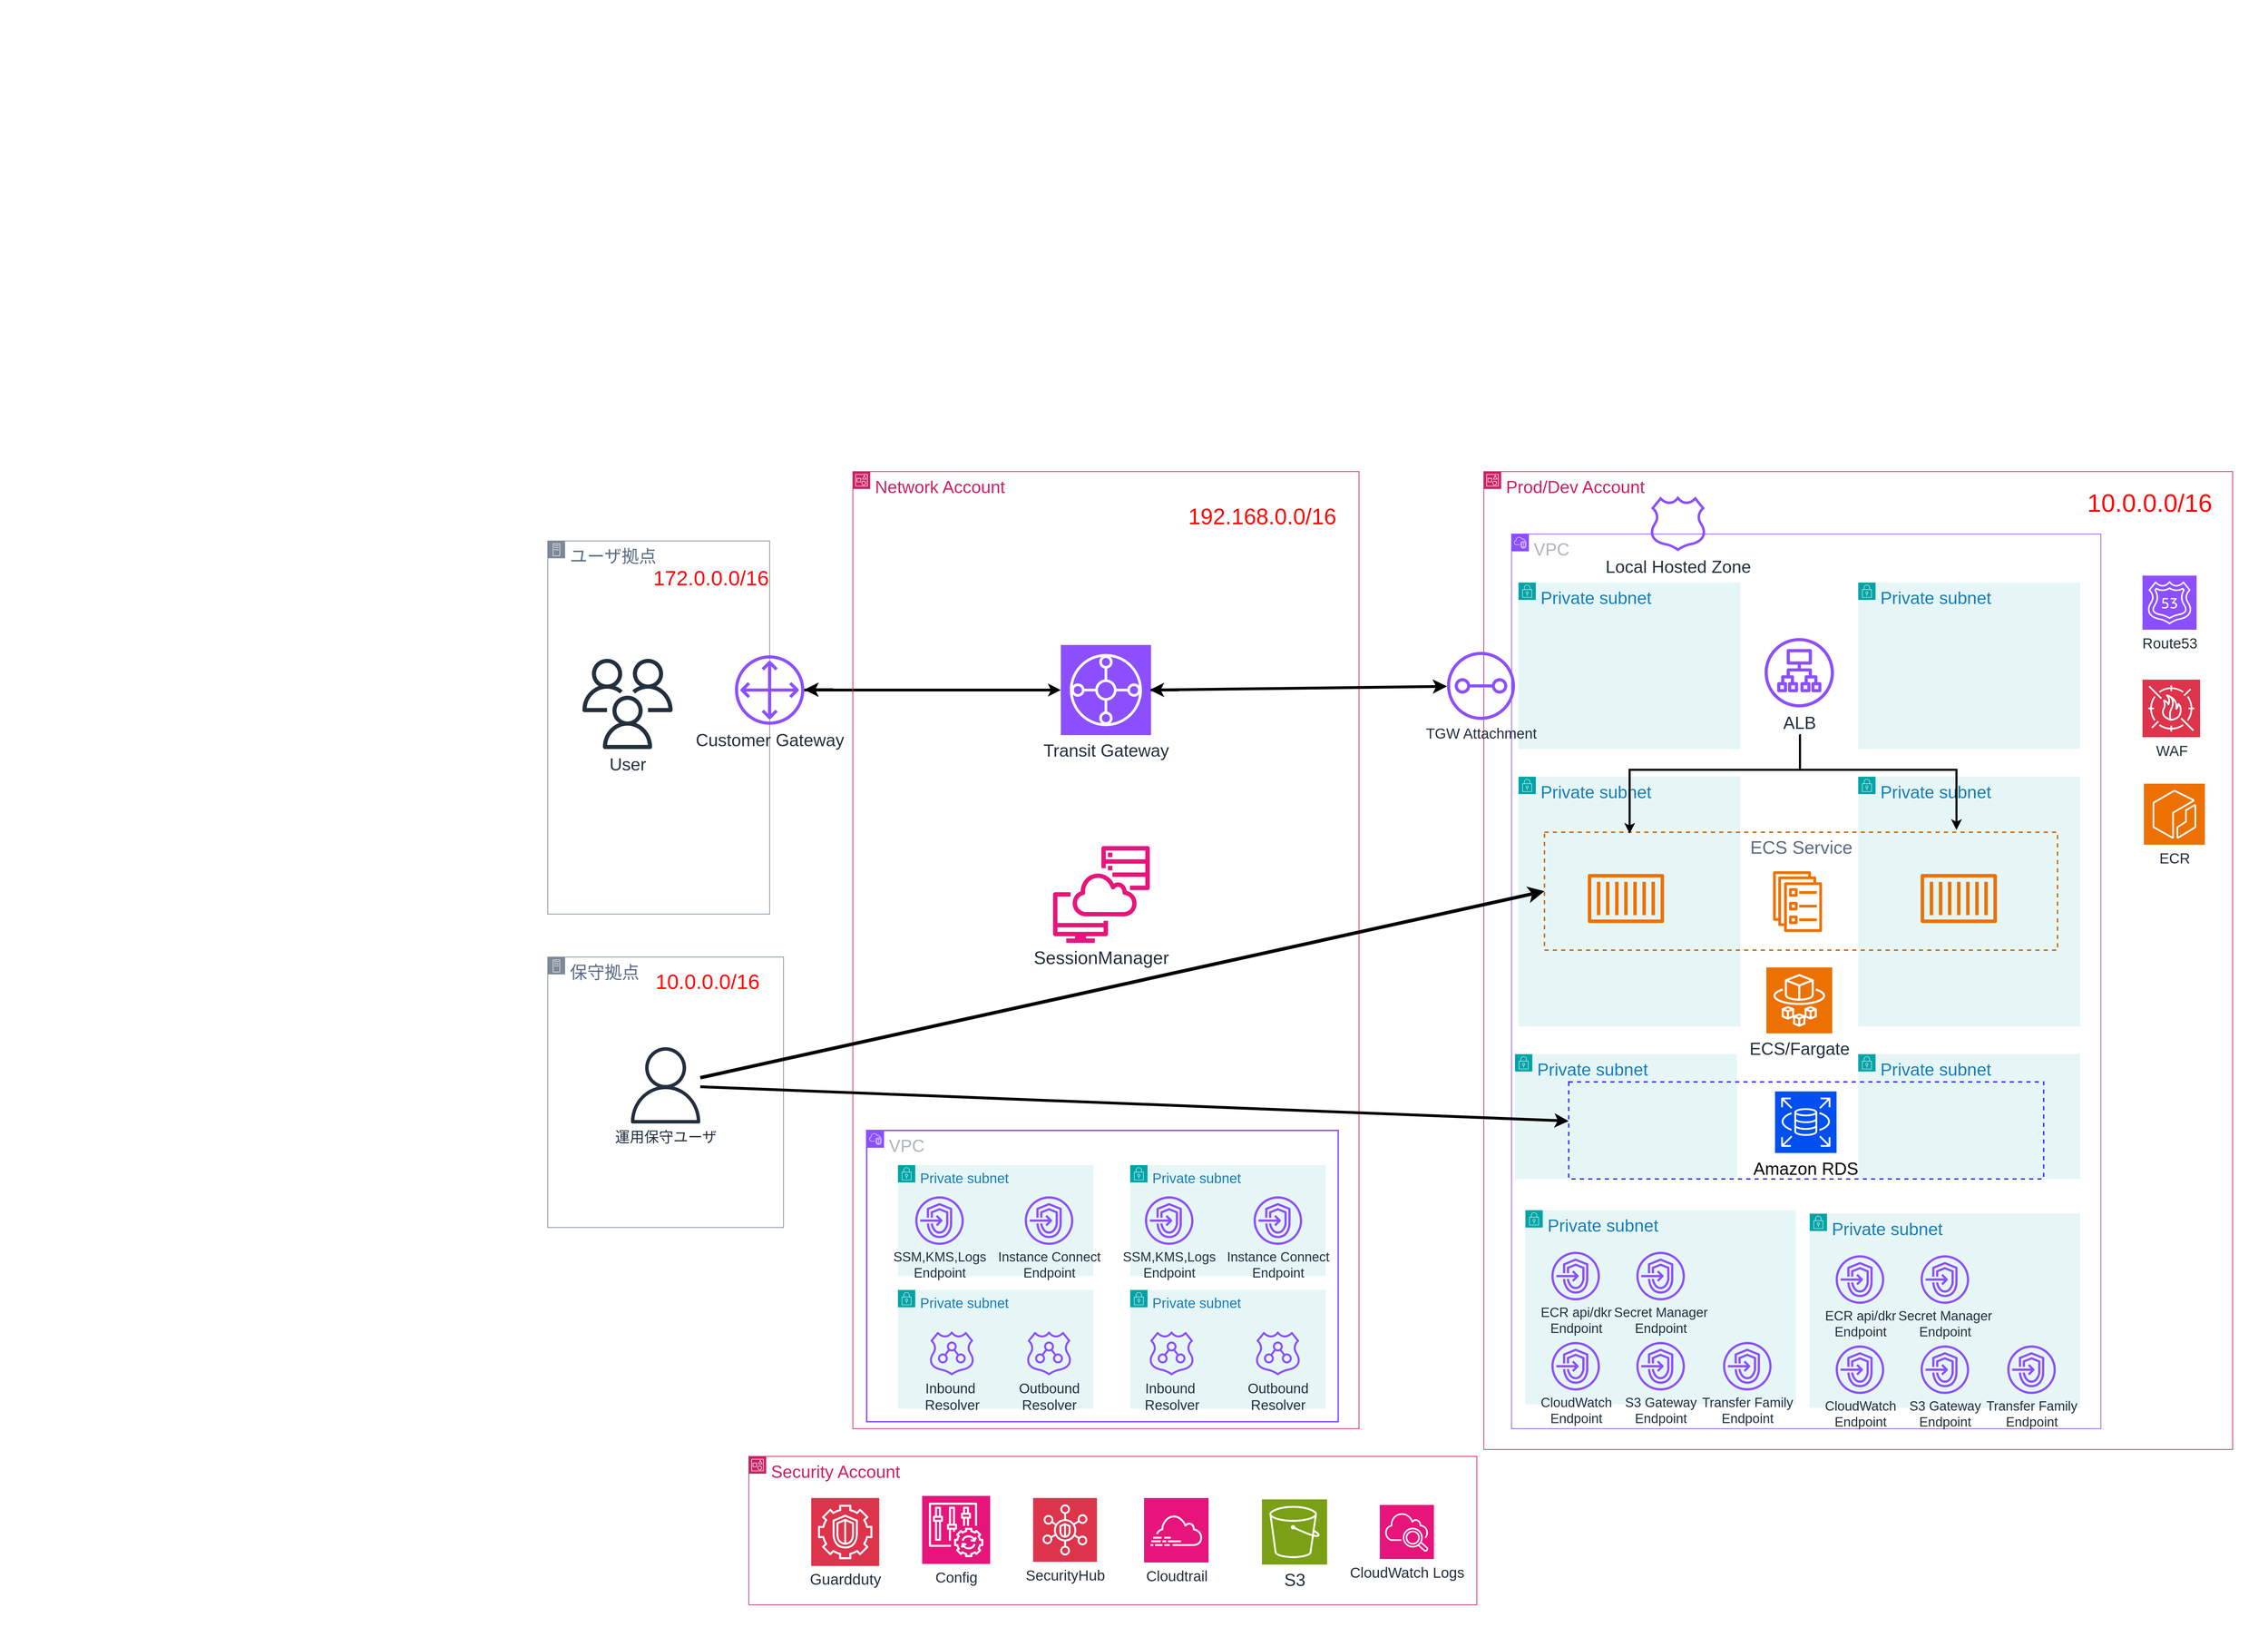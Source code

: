 <mxfile version="28.2.1">
  <diagram name="ページ1" id="EC1htaIHVASmsDRzZQh7">
    <mxGraphModel dx="3545" dy="2095" grid="1" gridSize="10" guides="1" tooltips="1" connect="1" arrows="1" fold="1" page="1" pageScale="1" pageWidth="800" pageHeight="800" background="#ffffff" math="0" shadow="0">
      <root>
        <mxCell id="0" />
        <mxCell id="1" parent="0" />
        <mxCell id="n4KzYICkloqejBynYp9a-4" value="Private subnet" style="points=[[0,0],[0.25,0],[0.5,0],[0.75,0],[1,0],[1,0.25],[1,0.5],[1,0.75],[1,1],[0.75,1],[0.5,1],[0.25,1],[0,1],[0,0.75],[0,0.5],[0,0.25]];outlineConnect=0;gradientColor=none;html=1;whiteSpace=wrap;fontSize=25;fontStyle=0;container=0;pointerEvents=0;collapsible=0;recursiveResize=0;shape=mxgraph.aws4.group;grIcon=mxgraph.aws4.group_security_group;grStroke=0;strokeColor=#00A4A6;fillColor=#E6F6F7;verticalAlign=top;align=left;spacingLeft=30;fontColor=#147EBA;dashed=0;" parent="1" vertex="1">
          <mxGeometry x="2225" y="1560" width="320" height="180" as="geometry" />
        </mxCell>
        <mxCell id="n4KzYICkloqejBynYp9a-5" value="Private subnet" style="points=[[0,0],[0.25,0],[0.5,0],[0.75,0],[1,0],[1,0.25],[1,0.5],[1,0.75],[1,1],[0.75,1],[0.5,1],[0.25,1],[0,1],[0,0.75],[0,0.5],[0,0.25]];outlineConnect=0;gradientColor=none;html=1;whiteSpace=wrap;fontSize=25;fontStyle=0;container=0;pointerEvents=0;collapsible=0;recursiveResize=0;shape=mxgraph.aws4.group;grIcon=mxgraph.aws4.group_security_group;grStroke=0;strokeColor=#00A4A6;fillColor=#E6F6F7;verticalAlign=top;align=left;spacingLeft=30;fontColor=#147EBA;dashed=0;" parent="1" vertex="1">
          <mxGeometry x="2720" y="1560" width="320" height="180" as="geometry" />
        </mxCell>
        <mxCell id="n4KzYICkloqejBynYp9a-6" value="Private subnet" style="points=[[0,0],[0.25,0],[0.5,0],[0.75,0],[1,0],[1,0.25],[1,0.5],[1,0.75],[1,1],[0.75,1],[0.5,1],[0.25,1],[0,1],[0,0.75],[0,0.5],[0,0.25]];outlineConnect=0;gradientColor=none;html=1;whiteSpace=wrap;fontSize=25;fontStyle=0;container=0;pointerEvents=0;collapsible=0;recursiveResize=0;shape=mxgraph.aws4.group;grIcon=mxgraph.aws4.group_security_group;grStroke=0;strokeColor=#00A4A6;fillColor=#E6F6F7;verticalAlign=top;align=left;spacingLeft=30;fontColor=#147EBA;dashed=0;" parent="1" vertex="1">
          <mxGeometry x="2230" y="1160" width="320" height="360" as="geometry" />
        </mxCell>
        <mxCell id="n4KzYICkloqejBynYp9a-7" value="Private subnet" style="points=[[0,0],[0.25,0],[0.5,0],[0.75,0],[1,0],[1,0.25],[1,0.5],[1,0.75],[1,1],[0.75,1],[0.5,1],[0.25,1],[0,1],[0,0.75],[0,0.5],[0,0.25]];outlineConnect=0;gradientColor=none;html=1;whiteSpace=wrap;fontSize=25;fontStyle=0;container=0;pointerEvents=0;collapsible=0;recursiveResize=0;shape=mxgraph.aws4.group;grIcon=mxgraph.aws4.group_security_group;grStroke=0;strokeColor=#00A4A6;fillColor=#E6F6F7;verticalAlign=top;align=left;spacingLeft=30;fontColor=#147EBA;dashed=0;" parent="1" vertex="1">
          <mxGeometry x="2720" y="1160" width="320" height="360" as="geometry" />
        </mxCell>
        <mxCell id="n4KzYICkloqejBynYp9a-8" value="VPC" style="points=[[0,0],[0.25,0],[0.5,0],[0.75,0],[1,0],[1,0.25],[1,0.5],[1,0.75],[1,1],[0.75,1],[0.5,1],[0.25,1],[0,1],[0,0.75],[0,0.5],[0,0.25]];outlineConnect=0;gradientColor=none;html=1;whiteSpace=wrap;fontSize=25;fontStyle=0;container=1;pointerEvents=0;collapsible=0;recursiveResize=0;shape=mxgraph.aws4.group;grIcon=mxgraph.aws4.group_vpc2;strokeColor=#8C4FFF;fillColor=none;verticalAlign=top;align=left;spacingLeft=30;fontColor=#AAB7B8;dashed=0;" parent="1" vertex="1">
          <mxGeometry x="2220" y="810" width="850" height="1290" as="geometry" />
        </mxCell>
        <mxCell id="n4KzYICkloqejBynYp9a-9" style="edgeStyle=orthogonalEdgeStyle;rounded=0;orthogonalLoop=1;jettySize=auto;html=1;exitX=0.5;exitY=1;exitDx=0;exitDy=0;fontSize=25;" parent="1" edge="1">
          <mxGeometry relative="1" as="geometry">
            <mxPoint x="270" y="1800" as="sourcePoint" />
            <mxPoint x="270" y="1800" as="targetPoint" />
          </mxGeometry>
        </mxCell>
        <mxCell id="n4KzYICkloqejBynYp9a-10" value="Amazon RDS" style="sketch=0;points=[[0,0,0],[0.25,0,0],[0.5,0,0],[0.75,0,0],[1,0,0],[0,1,0],[0.25,1,0],[0.5,1,0],[0.75,1,0],[1,1,0],[0,0.25,0],[0,0.5,0],[0,0.75,0],[1,0.25,0],[1,0.5,0],[1,0.75,0]];outlineConnect=0;fillColor=#0050ef;strokeColor=#FFFFFF;dashed=0;verticalLabelPosition=bottom;verticalAlign=top;align=center;html=1;fontSize=25;fontStyle=0;aspect=fixed;shape=mxgraph.aws4.resourceIcon;resIcon=mxgraph.aws4.rds;fontColor=light-dark(#000000, #121212);" parent="1" vertex="1">
          <mxGeometry x="2600" y="1613.75" width="88.75" height="88.75" as="geometry" />
        </mxCell>
        <mxCell id="n4KzYICkloqejBynYp9a-11" value="" style="sketch=0;outlineConnect=0;fontColor=#232F3E;gradientColor=none;fillColor=#ED7100;strokeColor=none;dashed=0;verticalLabelPosition=bottom;verticalAlign=top;align=center;html=1;fontSize=25;fontStyle=0;aspect=fixed;pointerEvents=1;shape=mxgraph.aws4.ecs_service;" parent="1" vertex="1">
          <mxGeometry x="2595" y="1296.25" width="75" height="87.5" as="geometry" />
        </mxCell>
        <mxCell id="n4KzYICkloqejBynYp9a-12" value="ALB" style="sketch=0;outlineConnect=0;fontColor=#232F3E;gradientColor=none;fillColor=#8C4FFF;strokeColor=none;dashed=0;verticalLabelPosition=bottom;verticalAlign=top;align=center;html=1;fontSize=25;fontStyle=0;aspect=fixed;pointerEvents=1;shape=mxgraph.aws4.application_load_balancer;" parent="1" vertex="1">
          <mxGeometry x="2585" y="960" width="100" height="100" as="geometry" />
        </mxCell>
        <mxCell id="n4KzYICkloqejBynYp9a-13" value="Private subnet" style="points=[[0,0],[0.25,0],[0.5,0],[0.75,0],[1,0],[1,0.25],[1,0.5],[1,0.75],[1,1],[0.75,1],[0.5,1],[0.25,1],[0,1],[0,0.75],[0,0.5],[0,0.25]];outlineConnect=0;gradientColor=none;html=1;whiteSpace=wrap;fontSize=25;fontStyle=0;container=0;pointerEvents=0;collapsible=0;recursiveResize=0;shape=mxgraph.aws4.group;grIcon=mxgraph.aws4.group_security_group;grStroke=0;strokeColor=#00A4A6;fillColor=#E6F6F7;verticalAlign=top;align=left;spacingLeft=30;fontColor=#147EBA;dashed=0;" parent="1" vertex="1">
          <mxGeometry x="2230" y="880" width="320" height="240" as="geometry" />
        </mxCell>
        <mxCell id="n4KzYICkloqejBynYp9a-15" value="" style="sketch=0;outlineConnect=0;fontColor=#232F3E;gradientColor=none;fillColor=#ED7100;strokeColor=none;dashed=0;verticalLabelPosition=bottom;verticalAlign=top;align=center;html=1;fontSize=25;fontStyle=0;aspect=fixed;pointerEvents=1;shape=mxgraph.aws4.container_1;" parent="1" vertex="1">
          <mxGeometry x="2330" y="1296.25" width="110" height="78.57" as="geometry" />
        </mxCell>
        <mxCell id="n4KzYICkloqejBynYp9a-16" value="ECS/Fargate" style="sketch=0;points=[[0,0,0],[0.25,0,0],[0.5,0,0],[0.75,0,0],[1,0,0],[0,1,0],[0.25,1,0],[0.5,1,0],[0.75,1,0],[1,1,0],[0,0.25,0],[0,0.5,0],[0,0.75,0],[1,0.25,0],[1,0.5,0],[1,0.75,0]];outlineConnect=0;fontColor=#232F3E;fillColor=#ED7100;strokeColor=#ffffff;dashed=0;verticalLabelPosition=bottom;verticalAlign=top;align=center;html=1;fontSize=25;fontStyle=0;aspect=fixed;shape=mxgraph.aws4.resourceIcon;resIcon=mxgraph.aws4.fargate;" parent="1" vertex="1">
          <mxGeometry x="2587.5" y="1435" width="95" height="95" as="geometry" />
        </mxCell>
        <mxCell id="n4KzYICkloqejBynYp9a-17" value="&lt;span style=&quot;background-color: transparent; color: light-dark(rgb(205, 34, 100), rgb(255, 137, 194));&quot;&gt;Prod/Dev Account&lt;/span&gt;" style="points=[[0,0],[0.25,0],[0.5,0],[0.75,0],[1,0],[1,0.25],[1,0.5],[1,0.75],[1,1],[0.75,1],[0.5,1],[0.25,1],[0,1],[0,0.75],[0,0.5],[0,0.25]];outlineConnect=0;gradientColor=none;html=1;whiteSpace=wrap;fontSize=25;fontStyle=0;container=0;pointerEvents=0;collapsible=0;recursiveResize=0;shape=mxgraph.aws4.group;grIcon=mxgraph.aws4.group_account;strokeColor=#CD2264;fillColor=none;verticalAlign=top;align=left;spacingLeft=30;fontColor=#CD2264;dashed=0;" parent="1" vertex="1">
          <mxGeometry x="2180" y="720" width="1080" height="1410" as="geometry" />
        </mxCell>
        <mxCell id="n4KzYICkloqejBynYp9a-18" value="ユーザ拠点" style="points=[[0,0],[0.25,0],[0.5,0],[0.75,0],[1,0],[1,0.25],[1,0.5],[1,0.75],[1,1],[0.75,1],[0.5,1],[0.25,1],[0,1],[0,0.75],[0,0.5],[0,0.25]];outlineConnect=0;gradientColor=none;html=1;whiteSpace=wrap;fontSize=25;fontStyle=0;container=1;pointerEvents=0;collapsible=0;recursiveResize=0;shape=mxgraph.aws4.group;grIcon=mxgraph.aws4.group_on_premise;strokeColor=#7D8998;fillColor=none;verticalAlign=top;align=left;spacingLeft=30;fontColor=#5A6C86;dashed=0;" parent="1" vertex="1">
          <mxGeometry x="830" y="820" width="320" height="538" as="geometry" />
        </mxCell>
        <mxCell id="n4KzYICkloqejBynYp9a-19" value="User" style="sketch=0;outlineConnect=0;fontColor=#232F3E;gradientColor=none;fillColor=#232F3D;strokeColor=none;dashed=0;verticalLabelPosition=bottom;verticalAlign=top;align=center;html=1;fontSize=25;fontStyle=0;aspect=fixed;pointerEvents=1;shape=mxgraph.aws4.users;" parent="n4KzYICkloqejBynYp9a-18" vertex="1">
          <mxGeometry x="50" y="170" width="130" height="130" as="geometry" />
        </mxCell>
        <mxCell id="n4KzYICkloqejBynYp9a-132" value="172.0.0.0/16" style="text;html=1;align=center;verticalAlign=middle;resizable=0;points=[];autosize=1;strokeColor=none;fillColor=none;fontSize=30;fontColor=#FF0000;fontFamily=Helvetica;" parent="n4KzYICkloqejBynYp9a-18" vertex="1">
          <mxGeometry x="140" y="28" width="190" height="50" as="geometry" />
        </mxCell>
        <mxCell id="n4KzYICkloqejBynYp9a-20" value="" style="rounded=0;whiteSpace=wrap;html=1;fillColor=none;strokeColor=none;" parent="1" vertex="1">
          <mxGeometry x="3280" y="1410" width="30" height="60" as="geometry" />
        </mxCell>
        <mxCell id="n4KzYICkloqejBynYp9a-21" value="" style="rounded=0;whiteSpace=wrap;html=1;fillColor=none;strokeColor=none;" parent="1" vertex="1">
          <mxGeometry x="2110" y="40" width="30" height="60" as="geometry" />
        </mxCell>
        <mxCell id="n4KzYICkloqejBynYp9a-22" value="" style="rounded=0;whiteSpace=wrap;html=1;fillColor=none;strokeColor=none;rotation=90;" parent="1" vertex="1">
          <mxGeometry x="2060" y="2340" width="30" height="60" as="geometry" />
        </mxCell>
        <mxCell id="n4KzYICkloqejBynYp9a-23" value="" style="rounded=0;whiteSpace=wrap;html=1;fillColor=none;strokeColor=none;" parent="1" vertex="1">
          <mxGeometry x="380" y="1260" width="30" height="60" as="geometry" />
        </mxCell>
        <mxCell id="n4KzYICkloqejBynYp9a-24" value="Private subnet" style="points=[[0,0],[0.25,0],[0.5,0],[0.75,0],[1,0],[1,0.25],[1,0.5],[1,0.75],[1,1],[0.75,1],[0.5,1],[0.25,1],[0,1],[0,0.75],[0,0.5],[0,0.25]];outlineConnect=0;gradientColor=none;html=1;whiteSpace=wrap;fontSize=25;fontStyle=0;container=0;pointerEvents=0;collapsible=0;recursiveResize=0;shape=mxgraph.aws4.group;grIcon=mxgraph.aws4.group_security_group;grStroke=0;strokeColor=#00A4A6;fillColor=#E6F6F7;verticalAlign=top;align=left;spacingLeft=30;fontColor=#147EBA;dashed=0;" parent="1" vertex="1">
          <mxGeometry x="2720" y="880" width="320" height="240" as="geometry" />
        </mxCell>
        <mxCell id="n4KzYICkloqejBynYp9a-25" value="ECS Service" style="fillColor=none;strokeColor=#CC6600;dashed=1;verticalAlign=top;fontStyle=0;fontColor=#5A6C86;whiteSpace=wrap;html=1;fontSize=26;container=0;strokeWidth=2;" parent="1" vertex="1">
          <mxGeometry x="2267.5" y="1240" width="740" height="170" as="geometry" />
        </mxCell>
        <mxCell id="n4KzYICkloqejBynYp9a-26" value="" style="sketch=0;outlineConnect=0;fontColor=#232F3E;gradientColor=none;fillColor=#ED7100;strokeColor=none;dashed=0;verticalLabelPosition=bottom;verticalAlign=top;align=center;html=1;fontSize=25;fontStyle=0;aspect=fixed;pointerEvents=1;shape=mxgraph.aws4.container_1;" parent="1" vertex="1">
          <mxGeometry x="2810" y="1296.25" width="110" height="78.57" as="geometry" />
        </mxCell>
        <mxCell id="n4KzYICkloqejBynYp9a-27" value="Local Hosted Zone" style="sketch=0;outlineConnect=0;fontColor=#232F3E;gradientColor=none;fillColor=#8C4FFF;strokeColor=none;dashed=0;verticalLabelPosition=bottom;verticalAlign=top;align=center;html=1;fontSize=25;fontStyle=0;aspect=fixed;pointerEvents=1;shape=mxgraph.aws4.hosted_zone;" parent="1" vertex="1">
          <mxGeometry x="2420" y="755" width="80" height="80" as="geometry" />
        </mxCell>
        <mxCell id="n4KzYICkloqejBynYp9a-28" value="ECR" style="sketch=0;points=[[0,0,0],[0.25,0,0],[0.5,0,0],[0.75,0,0],[1,0,0],[0,1,0],[0.25,1,0],[0.5,1,0],[0.75,1,0],[1,1,0],[0,0.25,0],[0,0.5,0],[0,0.75,0],[1,0.25,0],[1,0.5,0],[1,0.75,0]];outlineConnect=0;fontColor=#232F3E;fillColor=#ED7100;strokeColor=#ffffff;dashed=0;verticalLabelPosition=bottom;verticalAlign=top;align=center;html=1;fontSize=21;fontStyle=0;aspect=fixed;shape=mxgraph.aws4.resourceIcon;resIcon=mxgraph.aws4.ecr;" parent="1" vertex="1">
          <mxGeometry x="3132" y="1170" width="88" height="88" as="geometry" />
        </mxCell>
        <mxCell id="n4KzYICkloqejBynYp9a-30" style="edgeStyle=orthogonalEdgeStyle;rounded=0;orthogonalLoop=1;jettySize=auto;html=1;exitX=0.5;exitY=1;exitDx=0;exitDy=0;exitPerimeter=0;" parent="1" source="n4KzYICkloqejBynYp9a-28" target="n4KzYICkloqejBynYp9a-28" edge="1">
          <mxGeometry relative="1" as="geometry" />
        </mxCell>
        <mxCell id="n4KzYICkloqejBynYp9a-32" value="保守拠点" style="points=[[0,0],[0.25,0],[0.5,0],[0.75,0],[1,0],[1,0.25],[1,0.5],[1,0.75],[1,1],[0.75,1],[0.5,1],[0.25,1],[0,1],[0,0.75],[0,0.5],[0,0.25]];outlineConnect=0;gradientColor=none;html=1;whiteSpace=wrap;fontSize=25;fontStyle=0;container=1;pointerEvents=0;collapsible=0;recursiveResize=0;shape=mxgraph.aws4.group;grIcon=mxgraph.aws4.group_on_premise;strokeColor=#7D8998;fillColor=none;verticalAlign=top;align=left;spacingLeft=30;fontColor=#5A6C86;dashed=0;" parent="1" vertex="1">
          <mxGeometry x="830" y="1420" width="340" height="390" as="geometry" />
        </mxCell>
        <mxCell id="n4KzYICkloqejBynYp9a-33" value="運用保守ユーザ" style="sketch=0;outlineConnect=0;fontColor=#232F3E;gradientColor=none;fillColor=#232F3D;strokeColor=none;dashed=0;verticalLabelPosition=bottom;verticalAlign=top;align=center;html=1;fontSize=21;fontStyle=0;aspect=fixed;pointerEvents=1;shape=mxgraph.aws4.user;" parent="n4KzYICkloqejBynYp9a-32" vertex="1">
          <mxGeometry x="115" y="130" width="110" height="110" as="geometry" />
        </mxCell>
        <mxCell id="n4KzYICkloqejBynYp9a-129" value="10.0.0.0/16" style="text;html=1;align=center;verticalAlign=middle;resizable=0;points=[];autosize=1;strokeColor=none;fillColor=none;fontSize=30;fontColor=#FF0000;fontFamily=Helvetica;" parent="n4KzYICkloqejBynYp9a-32" vertex="1">
          <mxGeometry x="145" y="10" width="170" height="50" as="geometry" />
        </mxCell>
        <mxCell id="n4KzYICkloqejBynYp9a-38" style="edgeStyle=orthogonalEdgeStyle;rounded=0;orthogonalLoop=1;jettySize=auto;html=1;strokeWidth=4;" parent="1" source="n4KzYICkloqejBynYp9a-44" target="n4KzYICkloqejBynYp9a-73" edge="1">
          <mxGeometry relative="1" as="geometry" />
        </mxCell>
        <mxCell id="n4KzYICkloqejBynYp9a-39" value="Security Account" style="points=[[0,0],[0.25,0],[0.5,0],[0.75,0],[1,0],[1,0.25],[1,0.5],[1,0.75],[1,1],[0.75,1],[0.5,1],[0.25,1],[0,1],[0,0.75],[0,0.5],[0,0.25]];outlineConnect=0;gradientColor=none;html=1;whiteSpace=wrap;fontSize=25;fontStyle=0;container=1;pointerEvents=0;collapsible=0;recursiveResize=0;shape=mxgraph.aws4.group;grIcon=mxgraph.aws4.group_account;strokeColor=#CD2264;fillColor=none;verticalAlign=top;align=left;spacingLeft=30;fontColor=#CD2264;dashed=0;" parent="1" vertex="1">
          <mxGeometry x="1120" y="2140" width="1050" height="214" as="geometry" />
        </mxCell>
        <mxCell id="n4KzYICkloqejBynYp9a-40" value="Guardduty" style="sketch=0;points=[[0,0,0],[0.25,0,0],[0.5,0,0],[0.75,0,0],[1,0,0],[0,1,0],[0.25,1,0],[0.5,1,0],[0.75,1,0],[1,1,0],[0,0.25,0],[0,0.5,0],[0,0.75,0],[1,0.25,0],[1,0.5,0],[1,0.75,0]];outlineConnect=0;fontColor=#232F3E;fillColor=#DD344C;strokeColor=#ffffff;dashed=0;verticalLabelPosition=bottom;verticalAlign=top;align=center;html=1;fontSize=22;fontStyle=0;aspect=fixed;shape=mxgraph.aws4.resourceIcon;resIcon=mxgraph.aws4.guardduty;" parent="n4KzYICkloqejBynYp9a-39" vertex="1">
          <mxGeometry x="90" y="60" width="98" height="98" as="geometry" />
        </mxCell>
        <mxCell id="n4KzYICkloqejBynYp9a-41" value="Config" style="sketch=0;points=[[0,0,0],[0.25,0,0],[0.5,0,0],[0.75,0,0],[1,0,0],[0,1,0],[0.25,1,0],[0.5,1,0],[0.75,1,0],[1,1,0],[0,0.25,0],[0,0.5,0],[0,0.75,0],[1,0.25,0],[1,0.5,0],[1,0.75,0]];points=[[0,0,0],[0.25,0,0],[0.5,0,0],[0.75,0,0],[1,0,0],[0,1,0],[0.25,1,0],[0.5,1,0],[0.75,1,0],[1,1,0],[0,0.25,0],[0,0.5,0],[0,0.75,0],[1,0.25,0],[1,0.5,0],[1,0.75,0]];outlineConnect=0;fontColor=#232F3E;fillColor=#E7157B;strokeColor=#ffffff;dashed=0;verticalLabelPosition=bottom;verticalAlign=top;align=center;html=1;fontSize=21;fontStyle=0;aspect=fixed;shape=mxgraph.aws4.resourceIcon;resIcon=mxgraph.aws4.config;" parent="n4KzYICkloqejBynYp9a-39" vertex="1">
          <mxGeometry x="250" y="57" width="98" height="98" as="geometry" />
        </mxCell>
        <mxCell id="n4KzYICkloqejBynYp9a-42" value="Cloudtrail" style="sketch=0;points=[[0,0,0],[0.25,0,0],[0.5,0,0],[0.75,0,0],[1,0,0],[0,1,0],[0.25,1,0],[0.5,1,0],[0.75,1,0],[1,1,0],[0,0.25,0],[0,0.5,0],[0,0.75,0],[1,0.25,0],[1,0.5,0],[1,0.75,0]];points=[[0,0,0],[0.25,0,0],[0.5,0,0],[0.75,0,0],[1,0,0],[0,1,0],[0.25,1,0],[0.5,1,0],[0.75,1,0],[1,1,0],[0,0.25,0],[0,0.5,0],[0,0.75,0],[1,0.25,0],[1,0.5,0],[1,0.75,0]];outlineConnect=0;fontColor=#232F3E;fillColor=#E7157B;strokeColor=#ffffff;dashed=0;verticalLabelPosition=bottom;verticalAlign=top;align=center;html=1;fontSize=21;fontStyle=0;aspect=fixed;shape=mxgraph.aws4.resourceIcon;resIcon=mxgraph.aws4.cloudtrail;" parent="n4KzYICkloqejBynYp9a-39" vertex="1">
          <mxGeometry x="570" y="60" width="93" height="93" as="geometry" />
        </mxCell>
        <mxCell id="n4KzYICkloqejBynYp9a-43" value="SecurityHub" style="sketch=0;points=[[0,0,0],[0.25,0,0],[0.5,0,0],[0.75,0,0],[1,0,0],[0,1,0],[0.25,1,0],[0.5,1,0],[0.75,1,0],[1,1,0],[0,0.25,0],[0,0.5,0],[0,0.75,0],[1,0.25,0],[1,0.5,0],[1,0.75,0]];outlineConnect=0;fontColor=#232F3E;fillColor=#DD344C;strokeColor=#ffffff;dashed=0;verticalLabelPosition=bottom;verticalAlign=top;align=center;html=1;fontSize=21;fontStyle=0;aspect=fixed;shape=mxgraph.aws4.resourceIcon;resIcon=mxgraph.aws4.security_hub;" parent="n4KzYICkloqejBynYp9a-39" vertex="1">
          <mxGeometry x="410" y="60" width="92" height="92" as="geometry" />
        </mxCell>
        <mxCell id="n4KzYICkloqejBynYp9a-153" value="S3&lt;div&gt;&lt;br&gt;&lt;/div&gt;" style="sketch=0;points=[[0,0,0],[0.25,0,0],[0.5,0,0],[0.75,0,0],[1,0,0],[0,1,0],[0.25,1,0],[0.5,1,0],[0.75,1,0],[1,1,0],[0,0.25,0],[0,0.5,0],[0,0.75,0],[1,0.25,0],[1,0.5,0],[1,0.75,0]];outlineConnect=0;fontColor=#232F3E;fillColor=#7AA116;strokeColor=#ffffff;dashed=0;verticalLabelPosition=bottom;verticalAlign=top;align=center;html=1;fontSize=25;fontStyle=0;aspect=fixed;shape=mxgraph.aws4.resourceIcon;resIcon=mxgraph.aws4.s3;" parent="n4KzYICkloqejBynYp9a-39" vertex="1">
          <mxGeometry x="740" y="62" width="94" height="94" as="geometry" />
        </mxCell>
        <mxCell id="kRxPZgtAN3aNvmh0gq3O-7" value="CloudWatch Logs" style="sketch=0;points=[[0,0,0],[0.25,0,0],[0.5,0,0],[0.75,0,0],[1,0,0],[0,1,0],[0.25,1,0],[0.5,1,0],[0.75,1,0],[1,1,0],[0,0.25,0],[0,0.5,0],[0,0.75,0],[1,0.25,0],[1,0.5,0],[1,0.75,0]];points=[[0,0,0],[0.25,0,0],[0.5,0,0],[0.75,0,0],[1,0,0],[0,1,0],[0.25,1,0],[0.5,1,0],[0.75,1,0],[1,1,0],[0,0.25,0],[0,0.5,0],[0,0.75,0],[1,0.25,0],[1,0.5,0],[1,0.75,0]];outlineConnect=0;fontColor=#232F3E;fillColor=#E7157B;strokeColor=#ffffff;dashed=0;verticalLabelPosition=bottom;verticalAlign=top;align=center;html=1;fontSize=21;fontStyle=0;aspect=fixed;shape=mxgraph.aws4.resourceIcon;resIcon=mxgraph.aws4.cloudwatch_2;" vertex="1" parent="n4KzYICkloqejBynYp9a-39">
          <mxGeometry x="910" y="70" width="78" height="78" as="geometry" />
        </mxCell>
        <mxCell id="n4KzYICkloqejBynYp9a-50" style="edgeStyle=orthogonalEdgeStyle;rounded=0;orthogonalLoop=1;jettySize=auto;html=1;entryX=0.166;entryY=0.012;entryDx=0;entryDy=0;entryPerimeter=0;strokeWidth=3;" parent="1" target="n4KzYICkloqejBynYp9a-25" edge="1">
          <mxGeometry relative="1" as="geometry">
            <mxPoint x="2635" y="1100" as="sourcePoint" />
            <Array as="points">
              <mxPoint x="2636" y="1100" />
              <mxPoint x="2636" y="1150" />
              <mxPoint x="2390" y="1150" />
            </Array>
          </mxGeometry>
        </mxCell>
        <mxCell id="n4KzYICkloqejBynYp9a-51" style="edgeStyle=orthogonalEdgeStyle;rounded=0;orthogonalLoop=1;jettySize=auto;html=1;strokeWidth=3;entryX=0.803;entryY=-0.019;entryDx=0;entryDy=0;entryPerimeter=0;" parent="1" target="n4KzYICkloqejBynYp9a-25" edge="1">
          <mxGeometry relative="1" as="geometry">
            <mxPoint x="2630" y="1150" as="sourcePoint" />
            <mxPoint x="2650" y="1322" as="targetPoint" />
            <Array as="points">
              <mxPoint x="2862" y="1150" />
            </Array>
          </mxGeometry>
        </mxCell>
        <mxCell id="n4KzYICkloqejBynYp9a-52" value="" style="rounded=0;whiteSpace=wrap;html=1;fillColor=none;strokeColor=none;" parent="1" vertex="1">
          <mxGeometry x="1880" y="200" width="120" height="60" as="geometry" />
        </mxCell>
        <mxCell id="n4KzYICkloqejBynYp9a-54" value="" style="rounded=0;whiteSpace=wrap;html=1;fillColor=none;strokeColor=none;" parent="1" vertex="1">
          <mxGeometry x="40" y="1078" width="120" height="60" as="geometry" />
        </mxCell>
        <mxCell id="n4KzYICkloqejBynYp9a-55" value="" style="rounded=0;whiteSpace=wrap;html=1;fillColor=none;strokeColor=none;" parent="1" vertex="1">
          <mxGeometry x="2020" y="650" width="120" height="60" as="geometry" />
        </mxCell>
        <mxCell id="n4KzYICkloqejBynYp9a-72" value="Network Account" style="points=[[0,0],[0.25,0],[0.5,0],[0.75,0],[1,0],[1,0.25],[1,0.5],[1,0.75],[1,1],[0.75,1],[0.5,1],[0.25,1],[0,1],[0,0.75],[0,0.5],[0,0.25]];outlineConnect=0;gradientColor=none;html=1;whiteSpace=wrap;fontSize=25;fontStyle=0;container=1;pointerEvents=0;collapsible=0;recursiveResize=0;shape=mxgraph.aws4.group;grIcon=mxgraph.aws4.group_account;strokeColor=#CD2264;fillColor=none;verticalAlign=top;align=left;spacingLeft=30;fontColor=#CD2264;dashed=0;" parent="1" vertex="1">
          <mxGeometry x="1270" y="720" width="730" height="1380" as="geometry" />
        </mxCell>
        <mxCell id="n4KzYICkloqejBynYp9a-119" value="Private subnet" style="points=[[0,0],[0.25,0],[0.5,0],[0.75,0],[1,0],[1,0.25],[1,0.5],[1,0.75],[1,1],[0.75,1],[0.5,1],[0.25,1],[0,1],[0,0.75],[0,0.5],[0,0.25]];outlineConnect=0;gradientColor=none;html=1;whiteSpace=wrap;fontSize=20;fontStyle=0;container=0;pointerEvents=0;collapsible=0;recursiveResize=0;shape=mxgraph.aws4.group;grIcon=mxgraph.aws4.group_security_group;grStroke=0;strokeColor=#00A4A6;fillColor=#E6F6F7;verticalAlign=top;align=left;spacingLeft=30;fontColor=#147EBA;dashed=0;" parent="n4KzYICkloqejBynYp9a-72" vertex="1">
          <mxGeometry x="400" y="1180" width="281.96" height="171.33" as="geometry" />
        </mxCell>
        <mxCell id="n4KzYICkloqejBynYp9a-103" value="Private subnet" style="points=[[0,0],[0.25,0],[0.5,0],[0.75,0],[1,0],[1,0.25],[1,0.5],[1,0.75],[1,1],[0.75,1],[0.5,1],[0.25,1],[0,1],[0,0.75],[0,0.5],[0,0.25]];outlineConnect=0;gradientColor=none;html=1;whiteSpace=wrap;fontSize=20;fontStyle=0;container=0;pointerEvents=0;collapsible=0;recursiveResize=0;shape=mxgraph.aws4.group;grIcon=mxgraph.aws4.group_security_group;grStroke=0;strokeColor=#00A4A6;fillColor=#E6F6F7;verticalAlign=top;align=left;spacingLeft=30;fontColor=#147EBA;dashed=0;" parent="n4KzYICkloqejBynYp9a-72" vertex="1">
          <mxGeometry x="65.02" y="1180" width="281.96" height="171.33" as="geometry" />
        </mxCell>
        <mxCell id="n4KzYICkloqejBynYp9a-131" value="192.168.0.0/16" style="text;html=1;align=center;verticalAlign=middle;resizable=0;points=[];autosize=1;strokeColor=none;fillColor=none;fontSize=32;fontColor=#FF0000;" parent="n4KzYICkloqejBynYp9a-72" vertex="1">
          <mxGeometry x="470.0" y="40" width="240" height="50" as="geometry" />
        </mxCell>
        <mxCell id="n4KzYICkloqejBynYp9a-73" value="Transit Gateway" style="sketch=0;points=[[0,0,0],[0.25,0,0],[0.5,0,0],[0.75,0,0],[1,0,0],[0,1,0],[0.25,1,0],[0.5,1,0],[0.75,1,0],[1,1,0],[0,0.25,0],[0,0.5,0],[0,0.75,0],[1,0.25,0],[1,0.5,0],[1,0.75,0]];outlineConnect=0;fontColor=#232F3E;fillColor=#8C4FFF;strokeColor=#ffffff;dashed=0;verticalLabelPosition=bottom;verticalAlign=top;align=center;html=1;fontSize=25;fontStyle=0;aspect=fixed;shape=mxgraph.aws4.resourceIcon;resIcon=mxgraph.aws4.transit_gateway;" parent="n4KzYICkloqejBynYp9a-72" vertex="1">
          <mxGeometry x="300" y="250" width="130" height="130" as="geometry" />
        </mxCell>
        <mxCell id="n4KzYICkloqejBynYp9a-74" value="VPC" style="points=[[0,0],[0.25,0],[0.5,0],[0.75,0],[1,0],[1,0.25],[1,0.5],[1,0.75],[1,1],[0.75,1],[0.5,1],[0.25,1],[0,1],[0,0.75],[0,0.5],[0,0.25]];outlineConnect=0;gradientColor=none;html=1;whiteSpace=wrap;fontSize=25;fontStyle=0;container=0;pointerEvents=0;collapsible=0;recursiveResize=0;shape=mxgraph.aws4.group;grIcon=mxgraph.aws4.group_vpc2;strokeColor=#8C4FFF;fillColor=none;verticalAlign=top;align=left;spacingLeft=30;fontColor=#AAB7B8;dashed=0;strokeWidth=2;" parent="n4KzYICkloqejBynYp9a-72" vertex="1">
          <mxGeometry x="20" y="950" width="680" height="420" as="geometry" />
        </mxCell>
        <mxCell id="n4KzYICkloqejBynYp9a-121" value="Inbound&amp;nbsp;&lt;div&gt;Resolver&lt;/div&gt;" style="sketch=0;outlineConnect=0;fontColor=#232F3E;gradientColor=none;fillColor=#8C4FFF;strokeColor=none;dashed=0;verticalLabelPosition=bottom;verticalAlign=top;align=center;html=1;fontSize=20;fontStyle=0;aspect=fixed;pointerEvents=1;shape=mxgraph.aws4.route_53_resolver;" parent="n4KzYICkloqejBynYp9a-72" vertex="1">
          <mxGeometry x="428.214" y="1239.996" width="63.04" height="63.04" as="geometry" />
        </mxCell>
        <mxCell id="n4KzYICkloqejBynYp9a-120" value="Outbound &lt;br&gt;Resolver" style="sketch=0;outlineConnect=0;fontColor=#232F3E;gradientColor=none;fillColor=#8C4FFF;strokeColor=none;dashed=0;verticalLabelPosition=bottom;verticalAlign=top;align=center;html=1;fontSize=20;fontStyle=0;aspect=fixed;pointerEvents=1;shape=mxgraph.aws4.route_53_resolver;" parent="n4KzYICkloqejBynYp9a-72" vertex="1">
          <mxGeometry x="581.48" y="1239.998" width="63.04" height="63.04" as="geometry" />
        </mxCell>
        <mxCell id="n4KzYICkloqejBynYp9a-104" value="Outbound &lt;br&gt;Resolver" style="sketch=0;outlineConnect=0;fontColor=#232F3E;gradientColor=none;fillColor=#8C4FFF;strokeColor=none;dashed=0;verticalLabelPosition=bottom;verticalAlign=top;align=center;html=1;fontSize=20;fontStyle=0;aspect=fixed;pointerEvents=1;shape=mxgraph.aws4.route_53_resolver;" parent="n4KzYICkloqejBynYp9a-72" vertex="1">
          <mxGeometry x="251.46" y="1239.998" width="63.04" height="63.04" as="geometry" />
        </mxCell>
        <mxCell id="n4KzYICkloqejBynYp9a-106" value="Inbound&amp;nbsp;&lt;div&gt;Resolver&lt;/div&gt;" style="sketch=0;outlineConnect=0;fontColor=#232F3E;gradientColor=none;fillColor=#8C4FFF;strokeColor=none;dashed=0;verticalLabelPosition=bottom;verticalAlign=top;align=center;html=1;fontSize=20;fontStyle=0;aspect=fixed;pointerEvents=1;shape=mxgraph.aws4.route_53_resolver;" parent="n4KzYICkloqejBynYp9a-72" vertex="1">
          <mxGeometry x="111.234" y="1239.996" width="63.04" height="63.04" as="geometry" />
        </mxCell>
        <mxCell id="n4KzYICkloqejBynYp9a-146" value="Private subnet" style="points=[[0,0],[0.25,0],[0.5,0],[0.75,0],[1,0],[1,0.25],[1,0.5],[1,0.75],[1,1],[0.75,1],[0.5,1],[0.25,1],[0,1],[0,0.75],[0,0.5],[0,0.25]];outlineConnect=0;gradientColor=none;html=1;whiteSpace=wrap;fontSize=20;fontStyle=0;container=0;pointerEvents=0;collapsible=0;recursiveResize=0;shape=mxgraph.aws4.group;grIcon=mxgraph.aws4.group_security_group;grStroke=0;strokeColor=#00A4A6;fillColor=#E6F6F7;verticalAlign=top;align=left;spacingLeft=30;fontColor=#147EBA;dashed=0;" parent="n4KzYICkloqejBynYp9a-72" vertex="1">
          <mxGeometry x="65.02" y="1000" width="281.96" height="160" as="geometry" />
        </mxCell>
        <mxCell id="n4KzYICkloqejBynYp9a-147" value="Private subnet" style="points=[[0,0],[0.25,0],[0.5,0],[0.75,0],[1,0],[1,0.25],[1,0.5],[1,0.75],[1,1],[0.75,1],[0.5,1],[0.25,1],[0,1],[0,0.75],[0,0.5],[0,0.25]];outlineConnect=0;gradientColor=none;html=1;whiteSpace=wrap;fontSize=20;fontStyle=0;container=0;pointerEvents=0;collapsible=0;recursiveResize=0;shape=mxgraph.aws4.group;grIcon=mxgraph.aws4.group_security_group;grStroke=0;strokeColor=#00A4A6;fillColor=#E6F6F7;verticalAlign=top;align=left;spacingLeft=30;fontColor=#147EBA;dashed=0;" parent="n4KzYICkloqejBynYp9a-72" vertex="1">
          <mxGeometry x="400" y="1000" width="281.96" height="160" as="geometry" />
        </mxCell>
        <mxCell id="n4KzYICkloqejBynYp9a-148" value="SSM,KMS,Logs&lt;br&gt;Endpoint" style="sketch=0;outlineConnect=0;fontColor=#232F3E;gradientColor=none;fillColor=#8C4FFF;strokeColor=none;dashed=0;verticalLabelPosition=bottom;verticalAlign=top;align=center;html=1;fontSize=19;fontStyle=0;aspect=fixed;pointerEvents=1;shape=mxgraph.aws4.endpoints;" parent="n4KzYICkloqejBynYp9a-72" vertex="1">
          <mxGeometry x="90.0" y="1045" width="70" height="70" as="geometry" />
        </mxCell>
        <mxCell id="n4KzYICkloqejBynYp9a-150" value="SSM,KMS,Logs&lt;br&gt;Endpoint" style="sketch=0;outlineConnect=0;fontColor=#232F3E;gradientColor=none;fillColor=#8C4FFF;strokeColor=none;dashed=0;verticalLabelPosition=bottom;verticalAlign=top;align=center;html=1;fontSize=19;fontStyle=0;aspect=fixed;pointerEvents=1;shape=mxgraph.aws4.endpoints;" parent="n4KzYICkloqejBynYp9a-72" vertex="1">
          <mxGeometry x="421.25" y="1045" width="70" height="70" as="geometry" />
        </mxCell>
        <mxCell id="n4KzYICkloqejBynYp9a-151" value="Instance Connect&lt;br&gt;Endpoint" style="sketch=0;outlineConnect=0;fontColor=#232F3E;gradientColor=none;fillColor=#8C4FFF;strokeColor=none;dashed=0;verticalLabelPosition=bottom;verticalAlign=top;align=center;html=1;fontSize=19;fontStyle=0;aspect=fixed;pointerEvents=1;shape=mxgraph.aws4.endpoints;" parent="n4KzYICkloqejBynYp9a-72" vertex="1">
          <mxGeometry x="247.98" y="1045" width="70" height="70" as="geometry" />
        </mxCell>
        <mxCell id="n4KzYICkloqejBynYp9a-152" value="Instance Connect&lt;br&gt;Endpoint" style="sketch=0;outlineConnect=0;fontColor=#232F3E;gradientColor=none;fillColor=#8C4FFF;strokeColor=none;dashed=0;verticalLabelPosition=bottom;verticalAlign=top;align=center;html=1;fontSize=19;fontStyle=0;aspect=fixed;pointerEvents=1;shape=mxgraph.aws4.endpoints;" parent="n4KzYICkloqejBynYp9a-72" vertex="1">
          <mxGeometry x="578" y="1045" width="70" height="70" as="geometry" />
        </mxCell>
        <mxCell id="n4KzYICkloqejBynYp9a-109" value="SessionManager" style="sketch=0;outlineConnect=0;fontColor=#232F3E;gradientColor=none;fillColor=#E7157B;strokeColor=none;dashed=0;verticalLabelPosition=bottom;verticalAlign=top;align=center;html=1;fontSize=26;fontStyle=0;aspect=fixed;pointerEvents=1;shape=mxgraph.aws4.systems_manager_session_manager;" parent="n4KzYICkloqejBynYp9a-72" vertex="1">
          <mxGeometry x="288.75" y="540" width="139.46" height="139.46" as="geometry" />
        </mxCell>
        <mxCell id="kRxPZgtAN3aNvmh0gq3O-4" style="edgeStyle=none;curved=1;rounded=0;orthogonalLoop=1;jettySize=auto;html=1;fontSize=12;startSize=8;endSize=8;strokeWidth=4;" edge="1" parent="n4KzYICkloqejBynYp9a-72">
          <mxGeometry relative="1" as="geometry">
            <mxPoint x="470" y="314.82" as="sourcePoint" />
            <mxPoint x="428.21" y="314.82" as="targetPoint" />
          </mxGeometry>
        </mxCell>
        <mxCell id="n4KzYICkloqejBynYp9a-79" value="" style="group" parent="1" vertex="1" connectable="0">
          <mxGeometry x="2650" y="1790" width="390" height="280" as="geometry" />
        </mxCell>
        <mxCell id="n4KzYICkloqejBynYp9a-80" value="Private subnet" style="points=[[0,0],[0.25,0],[0.5,0],[0.75,0],[1,0],[1,0.25],[1,0.5],[1,0.75],[1,1],[0.75,1],[0.5,1],[0.25,1],[0,1],[0,0.75],[0,0.5],[0,0.25]];outlineConnect=0;gradientColor=none;html=1;whiteSpace=wrap;fontSize=25;fontStyle=0;container=1;pointerEvents=0;collapsible=0;recursiveResize=0;shape=mxgraph.aws4.group;grIcon=mxgraph.aws4.group_security_group;grStroke=0;strokeColor=#00A4A6;fillColor=#E6F6F7;verticalAlign=top;align=left;spacingLeft=30;fontColor=#147EBA;dashed=0;" parent="n4KzYICkloqejBynYp9a-79" vertex="1">
          <mxGeometry width="390" height="280" as="geometry" />
        </mxCell>
        <mxCell id="n4KzYICkloqejBynYp9a-81" value="S3 Gateway&lt;br&gt;Endpoint" style="sketch=0;outlineConnect=0;fontColor=#232F3E;gradientColor=none;fillColor=#8C4FFF;strokeColor=none;dashed=0;verticalLabelPosition=bottom;verticalAlign=top;align=center;html=1;fontSize=19;fontStyle=0;aspect=fixed;pointerEvents=1;shape=mxgraph.aws4.endpoints;" parent="n4KzYICkloqejBynYp9a-79" vertex="1">
          <mxGeometry x="160" y="190" width="70" height="70" as="geometry" />
        </mxCell>
        <mxCell id="n4KzYICkloqejBynYp9a-82" value="CloudWatch&lt;br&gt;Endpoint" style="sketch=0;outlineConnect=0;fontColor=#232F3E;gradientColor=none;fillColor=#8C4FFF;strokeColor=none;dashed=0;verticalLabelPosition=bottom;verticalAlign=top;align=center;html=1;fontSize=19;fontStyle=0;aspect=fixed;pointerEvents=1;shape=mxgraph.aws4.endpoints;" parent="n4KzYICkloqejBynYp9a-79" vertex="1">
          <mxGeometry x="37.5" y="190" width="70" height="70" as="geometry" />
        </mxCell>
        <mxCell id="n4KzYICkloqejBynYp9a-83" value="Secret Manager&lt;br&gt;Endpoint" style="sketch=0;outlineConnect=0;fontColor=#232F3E;gradientColor=none;fillColor=#8C4FFF;strokeColor=none;dashed=0;verticalLabelPosition=bottom;verticalAlign=top;align=center;html=1;fontSize=19;fontStyle=0;aspect=fixed;pointerEvents=1;shape=mxgraph.aws4.endpoints;" parent="n4KzYICkloqejBynYp9a-79" vertex="1">
          <mxGeometry x="160" y="60" width="70" height="70" as="geometry" />
        </mxCell>
        <mxCell id="n4KzYICkloqejBynYp9a-84" value="ECR api/dkr&lt;br&gt;Endpoint" style="sketch=0;outlineConnect=0;fontColor=#232F3E;gradientColor=none;fillColor=#8C4FFF;strokeColor=none;dashed=0;verticalLabelPosition=bottom;verticalAlign=top;align=center;html=1;fontSize=19;fontStyle=0;aspect=fixed;pointerEvents=1;shape=mxgraph.aws4.endpoints;" parent="n4KzYICkloqejBynYp9a-79" vertex="1">
          <mxGeometry x="37.5" y="60" width="70" height="70" as="geometry" />
        </mxCell>
        <mxCell id="n4KzYICkloqejBynYp9a-85" value="Transfer Family&lt;br&gt;Endpoint" style="sketch=0;outlineConnect=0;fontColor=#232F3E;gradientColor=none;fillColor=#8C4FFF;strokeColor=none;dashed=0;verticalLabelPosition=bottom;verticalAlign=top;align=center;html=1;fontSize=19;fontStyle=0;aspect=fixed;pointerEvents=1;shape=mxgraph.aws4.endpoints;" parent="n4KzYICkloqejBynYp9a-79" vertex="1">
          <mxGeometry x="285" y="190" width="70" height="70" as="geometry" />
        </mxCell>
        <mxCell id="n4KzYICkloqejBynYp9a-86" value="" style="fillColor=none;strokeColor=#3333FF;dashed=1;verticalAlign=top;fontStyle=0;fontColor=#5A6C86;whiteSpace=wrap;html=1;fontSize=26;container=0;strokeWidth=2;" parent="1" vertex="1">
          <mxGeometry x="2302.5" y="1600" width="685" height="140" as="geometry" />
        </mxCell>
        <mxCell id="n4KzYICkloqejBynYp9a-94" value="" style="group" parent="1" vertex="1" connectable="0">
          <mxGeometry x="2240" y="1785" width="390" height="280" as="geometry" />
        </mxCell>
        <mxCell id="n4KzYICkloqejBynYp9a-95" value="Private subnet" style="points=[[0,0],[0.25,0],[0.5,0],[0.75,0],[1,0],[1,0.25],[1,0.5],[1,0.75],[1,1],[0.75,1],[0.5,1],[0.25,1],[0,1],[0,0.75],[0,0.5],[0,0.25]];outlineConnect=0;gradientColor=none;html=1;whiteSpace=wrap;fontSize=25;fontStyle=0;container=1;pointerEvents=0;collapsible=0;recursiveResize=0;shape=mxgraph.aws4.group;grIcon=mxgraph.aws4.group_security_group;grStroke=0;strokeColor=#00A4A6;fillColor=#E6F6F7;verticalAlign=top;align=left;spacingLeft=30;fontColor=#147EBA;dashed=0;" parent="n4KzYICkloqejBynYp9a-94" vertex="1">
          <mxGeometry width="390" height="280" as="geometry" />
        </mxCell>
        <mxCell id="n4KzYICkloqejBynYp9a-96" value="S3 Gateway&lt;br&gt;Endpoint" style="sketch=0;outlineConnect=0;fontColor=#232F3E;gradientColor=none;fillColor=#8C4FFF;strokeColor=none;dashed=0;verticalLabelPosition=bottom;verticalAlign=top;align=center;html=1;fontSize=19;fontStyle=0;aspect=fixed;pointerEvents=1;shape=mxgraph.aws4.endpoints;" parent="n4KzYICkloqejBynYp9a-94" vertex="1">
          <mxGeometry x="160" y="190" width="70" height="70" as="geometry" />
        </mxCell>
        <mxCell id="n4KzYICkloqejBynYp9a-97" value="CloudWatch&lt;br&gt;Endpoint" style="sketch=0;outlineConnect=0;fontColor=#232F3E;gradientColor=none;fillColor=#8C4FFF;strokeColor=none;dashed=0;verticalLabelPosition=bottom;verticalAlign=top;align=center;html=1;fontSize=19;fontStyle=0;aspect=fixed;pointerEvents=1;shape=mxgraph.aws4.endpoints;" parent="n4KzYICkloqejBynYp9a-94" vertex="1">
          <mxGeometry x="37.5" y="190" width="70" height="70" as="geometry" />
        </mxCell>
        <mxCell id="n4KzYICkloqejBynYp9a-98" value="Secret Manager&lt;br&gt;Endpoint" style="sketch=0;outlineConnect=0;fontColor=#232F3E;gradientColor=none;fillColor=#8C4FFF;strokeColor=none;dashed=0;verticalLabelPosition=bottom;verticalAlign=top;align=center;html=1;fontSize=19;fontStyle=0;aspect=fixed;pointerEvents=1;shape=mxgraph.aws4.endpoints;" parent="n4KzYICkloqejBynYp9a-94" vertex="1">
          <mxGeometry x="160" y="60" width="70" height="70" as="geometry" />
        </mxCell>
        <mxCell id="n4KzYICkloqejBynYp9a-99" value="ECR api/dkr&lt;br&gt;Endpoint" style="sketch=0;outlineConnect=0;fontColor=#232F3E;gradientColor=none;fillColor=#8C4FFF;strokeColor=none;dashed=0;verticalLabelPosition=bottom;verticalAlign=top;align=center;html=1;fontSize=19;fontStyle=0;aspect=fixed;pointerEvents=1;shape=mxgraph.aws4.endpoints;" parent="n4KzYICkloqejBynYp9a-94" vertex="1">
          <mxGeometry x="37.5" y="60" width="70" height="70" as="geometry" />
        </mxCell>
        <mxCell id="n4KzYICkloqejBynYp9a-100" value="Transfer Family&lt;br&gt;Endpoint" style="sketch=0;outlineConnect=0;fontColor=#232F3E;gradientColor=none;fillColor=#8C4FFF;strokeColor=none;dashed=0;verticalLabelPosition=bottom;verticalAlign=top;align=center;html=1;fontSize=19;fontStyle=0;aspect=fixed;pointerEvents=1;shape=mxgraph.aws4.endpoints;" parent="n4KzYICkloqejBynYp9a-94" vertex="1">
          <mxGeometry x="285" y="190" width="70" height="70" as="geometry" />
        </mxCell>
        <mxCell id="n4KzYICkloqejBynYp9a-130" value="10.0.0.0/16" style="text;html=1;align=center;verticalAlign=middle;resizable=0;points=[];autosize=1;strokeColor=none;fillColor=none;fontSize=36;fontColor=#FF0000;" parent="1" vertex="1">
          <mxGeometry x="3040" y="735" width="200" height="60" as="geometry" />
        </mxCell>
        <mxCell id="n4KzYICkloqejBynYp9a-154" value="WAF" style="sketch=0;points=[[0,0,0],[0.25,0,0],[0.5,0,0],[0.75,0,0],[1,0,0],[0,1,0],[0.25,1,0],[0.5,1,0],[0.75,1,0],[1,1,0],[0,0.25,0],[0,0.5,0],[0,0.75,0],[1,0.25,0],[1,0.5,0],[1,0.75,0]];outlineConnect=0;fontColor=#232F3E;fillColor=#DD344C;strokeColor=#ffffff;dashed=0;verticalLabelPosition=bottom;verticalAlign=top;align=center;html=1;fontSize=21;fontStyle=0;aspect=fixed;shape=mxgraph.aws4.resourceIcon;resIcon=mxgraph.aws4.waf;" parent="1" vertex="1">
          <mxGeometry x="3130" y="1020" width="83" height="83" as="geometry" />
        </mxCell>
        <mxCell id="n4KzYICkloqejBynYp9a-155" value="&lt;span style=&quot;font-size: 21px;&quot;&gt;TGW Attachment&lt;/span&gt;" style="sketch=0;outlineConnect=0;fontColor=#232F3E;gradientColor=none;fillColor=#8C4FFF;strokeColor=none;dashed=0;verticalLabelPosition=bottom;verticalAlign=top;align=center;html=1;fontSize=12;fontStyle=0;aspect=fixed;pointerEvents=1;shape=mxgraph.aws4.transit_gateway_attachment;strokeWidth=5;" parent="1" vertex="1">
          <mxGeometry x="2127" y="980" width="98" height="98" as="geometry" />
        </mxCell>
        <mxCell id="kRxPZgtAN3aNvmh0gq3O-1" style="edgeStyle=none;curved=1;rounded=0;orthogonalLoop=1;jettySize=auto;html=1;entryX=0;entryY=0.5;entryDx=0;entryDy=0;fontSize=12;startSize=8;endSize=8;strokeWidth=5;" edge="1" parent="1" source="n4KzYICkloqejBynYp9a-33" target="n4KzYICkloqejBynYp9a-25">
          <mxGeometry relative="1" as="geometry" />
        </mxCell>
        <mxCell id="kRxPZgtAN3aNvmh0gq3O-2" style="edgeStyle=none;curved=1;rounded=0;orthogonalLoop=1;jettySize=auto;html=1;fontSize=12;startSize=8;endSize=8;strokeWidth=4;" edge="1" parent="1" source="n4KzYICkloqejBynYp9a-33" target="n4KzYICkloqejBynYp9a-86">
          <mxGeometry relative="1" as="geometry" />
        </mxCell>
        <mxCell id="n4KzYICkloqejBynYp9a-44" value="Customer Gateway" style="sketch=0;outlineConnect=0;fontColor=#232F3E;gradientColor=none;fillColor=#8C4FFF;strokeColor=none;dashed=0;verticalLabelPosition=bottom;verticalAlign=top;align=center;html=1;fontSize=25;fontStyle=0;aspect=fixed;pointerEvents=1;shape=mxgraph.aws4.customer_gateway;" parent="1" vertex="1">
          <mxGeometry x="1100" y="985" width="100" height="100" as="geometry" />
        </mxCell>
        <mxCell id="kRxPZgtAN3aNvmh0gq3O-3" style="edgeStyle=none;curved=1;rounded=0;orthogonalLoop=1;jettySize=auto;html=1;fontSize=12;startSize=8;endSize=8;strokeWidth=4;" edge="1" parent="1" source="n4KzYICkloqejBynYp9a-73" target="n4KzYICkloqejBynYp9a-155">
          <mxGeometry relative="1" as="geometry">
            <Array as="points">
              <mxPoint x="1740" y="1035" />
            </Array>
          </mxGeometry>
        </mxCell>
        <mxCell id="kRxPZgtAN3aNvmh0gq3O-5" style="edgeStyle=none;curved=1;rounded=0;orthogonalLoop=1;jettySize=auto;html=1;fontSize=12;startSize=8;endSize=8;strokeWidth=4;" edge="1" parent="1">
          <mxGeometry relative="1" as="geometry">
            <mxPoint x="1241.79" y="1034.47" as="sourcePoint" />
            <mxPoint x="1200" y="1034.47" as="targetPoint" />
          </mxGeometry>
        </mxCell>
        <mxCell id="kRxPZgtAN3aNvmh0gq3O-6" value="Route53" style="sketch=0;points=[[0,0,0],[0.25,0,0],[0.5,0,0],[0.75,0,0],[1,0,0],[0,1,0],[0.25,1,0],[0.5,1,0],[0.75,1,0],[1,1,0],[0,0.25,0],[0,0.5,0],[0,0.75,0],[1,0.25,0],[1,0.5,0],[1,0.75,0]];outlineConnect=0;fontColor=#232F3E;fillColor=#8C4FFF;strokeColor=#ffffff;dashed=0;verticalLabelPosition=bottom;verticalAlign=top;align=center;html=1;fontSize=21;fontStyle=0;aspect=fixed;shape=mxgraph.aws4.resourceIcon;resIcon=mxgraph.aws4.route_53;" vertex="1" parent="1">
          <mxGeometry x="3130" y="870" width="78" height="78" as="geometry" />
        </mxCell>
      </root>
    </mxGraphModel>
  </diagram>
</mxfile>
